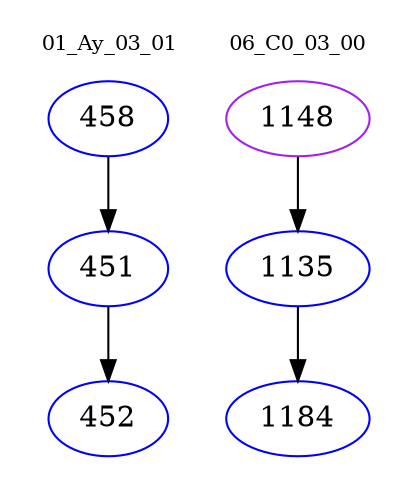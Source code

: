 digraph{
subgraph cluster_0 {
color = white
label = "01_Ay_03_01";
fontsize=10;
T0_458 [label="458", color="blue"]
T0_458 -> T0_451 [color="black"]
T0_451 [label="451", color="blue"]
T0_451 -> T0_452 [color="black"]
T0_452 [label="452", color="blue"]
}
subgraph cluster_1 {
color = white
label = "06_C0_03_00";
fontsize=10;
T1_1148 [label="1148", color="purple"]
T1_1148 -> T1_1135 [color="black"]
T1_1135 [label="1135", color="blue"]
T1_1135 -> T1_1184 [color="black"]
T1_1184 [label="1184", color="blue"]
}
}
